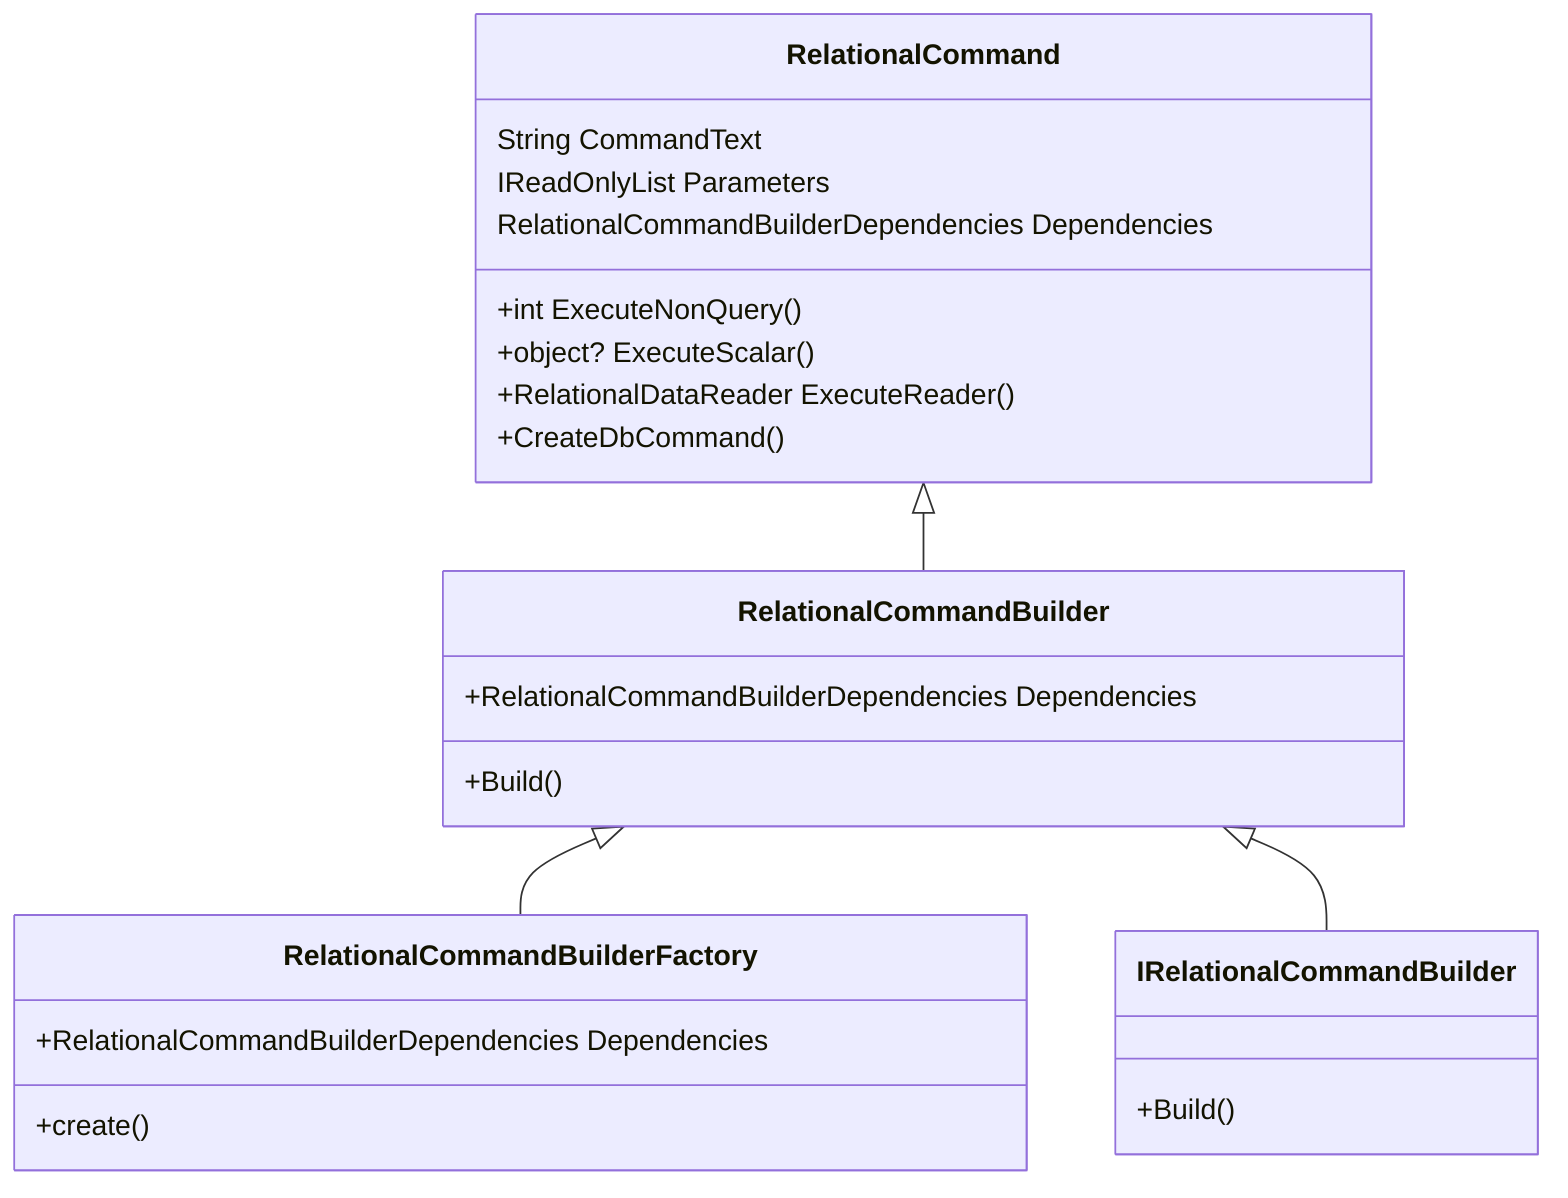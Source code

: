 classDiagram
RelationalCommandBuilder <|--  RelationalCommandBuilderFactory 
    RelationalCommandBuilder   <|-- IRelationalCommandBuilder
    RelationalCommand <|-- RelationalCommandBuilder
    class RelationalCommandBuilderFactory{
        +RelationalCommandBuilderDependencies Dependencies
        +create()
    }
    class RelationalCommandBuilder{
        +RelationalCommandBuilderDependencies Dependencies
        +Build()
    }

    class IRelationalCommandBuilder{
        +Build()
    }

    class RelationalCommand{
        String CommandText
        IReadOnlyList<IRelationalParameter> Parameters
        RelationalCommandBuilderDependencies Dependencies
        +int ExecuteNonQuery()
        +object? ExecuteScalar()
        +RelationalDataReader ExecuteReader()
        +CreateDbCommand()
    }